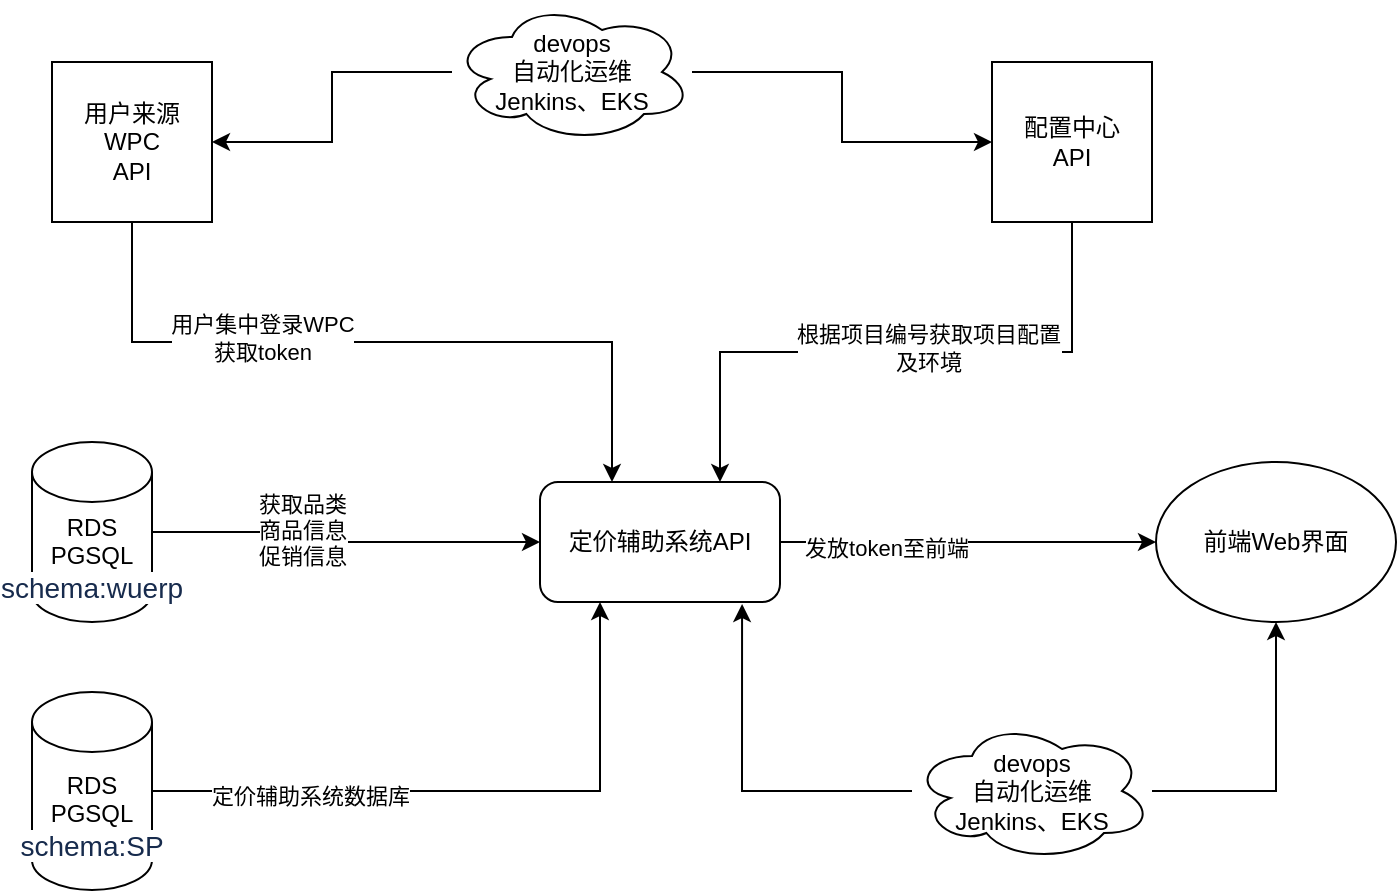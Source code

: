 <mxfile version="14.4.5" type="github">
  <diagram id="cYfa8lgzgTLfVm2sliMU" name="第 1 页">
    <mxGraphModel dx="1662" dy="762" grid="1" gridSize="10" guides="1" tooltips="1" connect="1" arrows="1" fold="1" page="1" pageScale="1" pageWidth="827" pageHeight="1169" math="0" shadow="0">
      <root>
        <mxCell id="0" />
        <mxCell id="1" parent="0" />
        <mxCell id="G8hUHB8uOq_SmMZOWIxZ-6" style="edgeStyle=orthogonalEdgeStyle;rounded=0;orthogonalLoop=1;jettySize=auto;html=1;" edge="1" parent="1" source="G8hUHB8uOq_SmMZOWIxZ-1" target="G8hUHB8uOq_SmMZOWIxZ-3">
          <mxGeometry relative="1" as="geometry">
            <Array as="points">
              <mxPoint x="150" y="196" />
              <mxPoint x="390" y="196" />
            </Array>
          </mxGeometry>
        </mxCell>
        <mxCell id="G8hUHB8uOq_SmMZOWIxZ-7" value="用户集中登录WPC&lt;br&gt;获取token" style="edgeLabel;html=1;align=center;verticalAlign=middle;resizable=0;points=[];" vertex="1" connectable="0" parent="G8hUHB8uOq_SmMZOWIxZ-6">
          <mxGeometry x="-0.326" y="2" relative="1" as="geometry">
            <mxPoint as="offset" />
          </mxGeometry>
        </mxCell>
        <mxCell id="G8hUHB8uOq_SmMZOWIxZ-1" value="用户来源&lt;br&gt;WPC&lt;br&gt;API" style="whiteSpace=wrap;html=1;aspect=fixed;" vertex="1" parent="1">
          <mxGeometry x="110" y="56" width="80" height="80" as="geometry" />
        </mxCell>
        <mxCell id="G8hUHB8uOq_SmMZOWIxZ-8" style="edgeStyle=orthogonalEdgeStyle;rounded=0;orthogonalLoop=1;jettySize=auto;html=1;" edge="1" parent="1" source="G8hUHB8uOq_SmMZOWIxZ-3" target="G8hUHB8uOq_SmMZOWIxZ-4">
          <mxGeometry relative="1" as="geometry">
            <Array as="points">
              <mxPoint x="680" y="296" />
            </Array>
          </mxGeometry>
        </mxCell>
        <mxCell id="G8hUHB8uOq_SmMZOWIxZ-9" value="发放token至前端" style="edgeLabel;html=1;align=center;verticalAlign=middle;resizable=0;points=[];" vertex="1" connectable="0" parent="G8hUHB8uOq_SmMZOWIxZ-8">
          <mxGeometry x="-0.436" y="-3" relative="1" as="geometry">
            <mxPoint as="offset" />
          </mxGeometry>
        </mxCell>
        <mxCell id="G8hUHB8uOq_SmMZOWIxZ-3" value="定价辅助系统API" style="rounded=1;whiteSpace=wrap;html=1;" vertex="1" parent="1">
          <mxGeometry x="354" y="266" width="120" height="60" as="geometry" />
        </mxCell>
        <mxCell id="G8hUHB8uOq_SmMZOWIxZ-4" value="前端Web界面" style="ellipse;whiteSpace=wrap;html=1;" vertex="1" parent="1">
          <mxGeometry x="662" y="256" width="120" height="80" as="geometry" />
        </mxCell>
        <mxCell id="G8hUHB8uOq_SmMZOWIxZ-10" style="edgeStyle=orthogonalEdgeStyle;rounded=0;orthogonalLoop=1;jettySize=auto;html=1;entryX=0.25;entryY=1;entryDx=0;entryDy=0;" edge="1" parent="1" source="G8hUHB8uOq_SmMZOWIxZ-5" target="G8hUHB8uOq_SmMZOWIxZ-3">
          <mxGeometry relative="1" as="geometry" />
        </mxCell>
        <mxCell id="G8hUHB8uOq_SmMZOWIxZ-11" value="定价辅助系统数据库" style="edgeLabel;html=1;align=center;verticalAlign=middle;resizable=0;points=[];" vertex="1" connectable="0" parent="G8hUHB8uOq_SmMZOWIxZ-10">
          <mxGeometry x="-0.506" y="-2" relative="1" as="geometry">
            <mxPoint as="offset" />
          </mxGeometry>
        </mxCell>
        <mxCell id="G8hUHB8uOq_SmMZOWIxZ-5" value="RDS&lt;br&gt;PGSQL&lt;br&gt;&lt;span style=&quot;color: rgb(23 , 43 , 77) ; font-size: 14px ; text-align: left ; background-color: rgb(255 , 255 , 255)&quot;&gt;schema:SP&lt;/span&gt;" style="shape=cylinder3;whiteSpace=wrap;html=1;boundedLbl=1;backgroundOutline=1;size=15;" vertex="1" parent="1">
          <mxGeometry x="100" y="371" width="60" height="99" as="geometry" />
        </mxCell>
        <mxCell id="G8hUHB8uOq_SmMZOWIxZ-13" style="edgeStyle=orthogonalEdgeStyle;rounded=0;orthogonalLoop=1;jettySize=auto;html=1;exitX=0.5;exitY=1;exitDx=0;exitDy=0;entryX=0.75;entryY=0;entryDx=0;entryDy=0;" edge="1" parent="1" source="G8hUHB8uOq_SmMZOWIxZ-12" target="G8hUHB8uOq_SmMZOWIxZ-3">
          <mxGeometry relative="1" as="geometry">
            <mxPoint x="450" y="256" as="targetPoint" />
          </mxGeometry>
        </mxCell>
        <mxCell id="G8hUHB8uOq_SmMZOWIxZ-14" value="根据项目编号获取项目配置&lt;br&gt;及环境" style="edgeLabel;html=1;align=center;verticalAlign=middle;resizable=0;points=[];" vertex="1" connectable="0" parent="G8hUHB8uOq_SmMZOWIxZ-13">
          <mxGeometry x="-0.103" y="-2" relative="1" as="geometry">
            <mxPoint as="offset" />
          </mxGeometry>
        </mxCell>
        <mxCell id="G8hUHB8uOq_SmMZOWIxZ-12" value="配置中心&lt;br&gt;API" style="whiteSpace=wrap;html=1;aspect=fixed;" vertex="1" parent="1">
          <mxGeometry x="580" y="56" width="80" height="80" as="geometry" />
        </mxCell>
        <mxCell id="G8hUHB8uOq_SmMZOWIxZ-16" style="edgeStyle=orthogonalEdgeStyle;rounded=0;orthogonalLoop=1;jettySize=auto;html=1;entryX=0;entryY=0.5;entryDx=0;entryDy=0;" edge="1" parent="1" source="G8hUHB8uOq_SmMZOWIxZ-15" target="G8hUHB8uOq_SmMZOWIxZ-3">
          <mxGeometry relative="1" as="geometry" />
        </mxCell>
        <mxCell id="G8hUHB8uOq_SmMZOWIxZ-17" value="获取品类&lt;br&gt;商品信息&lt;br&gt;促销信息" style="edgeLabel;html=1;align=center;verticalAlign=middle;resizable=0;points=[];" vertex="1" connectable="0" parent="G8hUHB8uOq_SmMZOWIxZ-16">
          <mxGeometry x="-0.25" y="1" relative="1" as="geometry">
            <mxPoint as="offset" />
          </mxGeometry>
        </mxCell>
        <mxCell id="G8hUHB8uOq_SmMZOWIxZ-15" value="RDS&lt;br&gt;PGSQL&lt;br&gt;&lt;span style=&quot;color: rgb(23 , 43 , 77) ; font-family: , &amp;#34;blinkmacsystemfont&amp;#34; , &amp;#34;segoe ui&amp;#34; , &amp;#34;roboto&amp;#34; , &amp;#34;oxygen&amp;#34; , &amp;#34;ubuntu&amp;#34; , &amp;#34;fira sans&amp;#34; , &amp;#34;droid sans&amp;#34; , &amp;#34;helvetica neue&amp;#34; , sans-serif ; font-size: 14px ; text-align: left ; background-color: rgb(255 , 255 , 255)&quot;&gt;schema:wuerp&lt;/span&gt;" style="shape=cylinder3;whiteSpace=wrap;html=1;boundedLbl=1;backgroundOutline=1;size=15;" vertex="1" parent="1">
          <mxGeometry x="100" y="246" width="60" height="90" as="geometry" />
        </mxCell>
        <mxCell id="G8hUHB8uOq_SmMZOWIxZ-20" style="edgeStyle=orthogonalEdgeStyle;rounded=0;orthogonalLoop=1;jettySize=auto;html=1;entryX=0.842;entryY=1.017;entryDx=0;entryDy=0;entryPerimeter=0;" edge="1" parent="1" source="G8hUHB8uOq_SmMZOWIxZ-19" target="G8hUHB8uOq_SmMZOWIxZ-3">
          <mxGeometry relative="1" as="geometry" />
        </mxCell>
        <mxCell id="G8hUHB8uOq_SmMZOWIxZ-21" style="edgeStyle=orthogonalEdgeStyle;rounded=0;orthogonalLoop=1;jettySize=auto;html=1;entryX=0.5;entryY=1;entryDx=0;entryDy=0;" edge="1" parent="1" source="G8hUHB8uOq_SmMZOWIxZ-19" target="G8hUHB8uOq_SmMZOWIxZ-4">
          <mxGeometry relative="1" as="geometry" />
        </mxCell>
        <mxCell id="G8hUHB8uOq_SmMZOWIxZ-19" value="devops&lt;br&gt;自动化运维&lt;br&gt;Jenkins、EKS" style="ellipse;shape=cloud;whiteSpace=wrap;html=1;" vertex="1" parent="1">
          <mxGeometry x="540" y="385.5" width="120" height="70" as="geometry" />
        </mxCell>
        <mxCell id="G8hUHB8uOq_SmMZOWIxZ-24" style="edgeStyle=orthogonalEdgeStyle;rounded=0;orthogonalLoop=1;jettySize=auto;html=1;entryX=1;entryY=0.5;entryDx=0;entryDy=0;" edge="1" parent="1" source="G8hUHB8uOq_SmMZOWIxZ-23" target="G8hUHB8uOq_SmMZOWIxZ-1">
          <mxGeometry relative="1" as="geometry" />
        </mxCell>
        <mxCell id="G8hUHB8uOq_SmMZOWIxZ-25" style="edgeStyle=orthogonalEdgeStyle;rounded=0;orthogonalLoop=1;jettySize=auto;html=1;entryX=0;entryY=0.5;entryDx=0;entryDy=0;" edge="1" parent="1" source="G8hUHB8uOq_SmMZOWIxZ-23" target="G8hUHB8uOq_SmMZOWIxZ-12">
          <mxGeometry relative="1" as="geometry" />
        </mxCell>
        <mxCell id="G8hUHB8uOq_SmMZOWIxZ-23" value="devops&lt;br&gt;自动化运维&lt;br&gt;Jenkins、EKS" style="ellipse;shape=cloud;whiteSpace=wrap;html=1;" vertex="1" parent="1">
          <mxGeometry x="310" y="26" width="120" height="70" as="geometry" />
        </mxCell>
      </root>
    </mxGraphModel>
  </diagram>
</mxfile>
